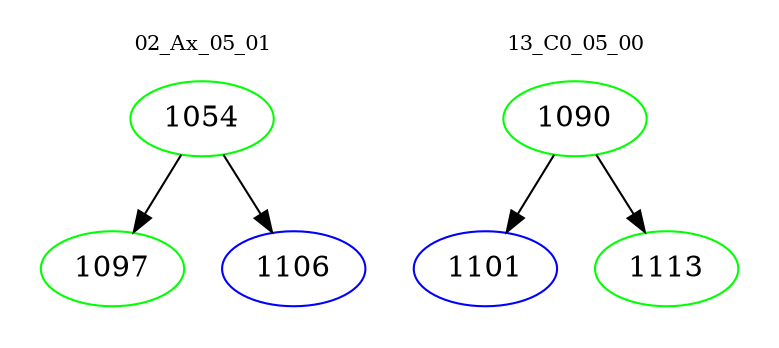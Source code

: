 digraph{
subgraph cluster_0 {
color = white
label = "02_Ax_05_01";
fontsize=10;
T0_1054 [label="1054", color="green"]
T0_1054 -> T0_1097 [color="black"]
T0_1097 [label="1097", color="green"]
T0_1054 -> T0_1106 [color="black"]
T0_1106 [label="1106", color="blue"]
}
subgraph cluster_1 {
color = white
label = "13_C0_05_00";
fontsize=10;
T1_1090 [label="1090", color="green"]
T1_1090 -> T1_1101 [color="black"]
T1_1101 [label="1101", color="blue"]
T1_1090 -> T1_1113 [color="black"]
T1_1113 [label="1113", color="green"]
}
}
